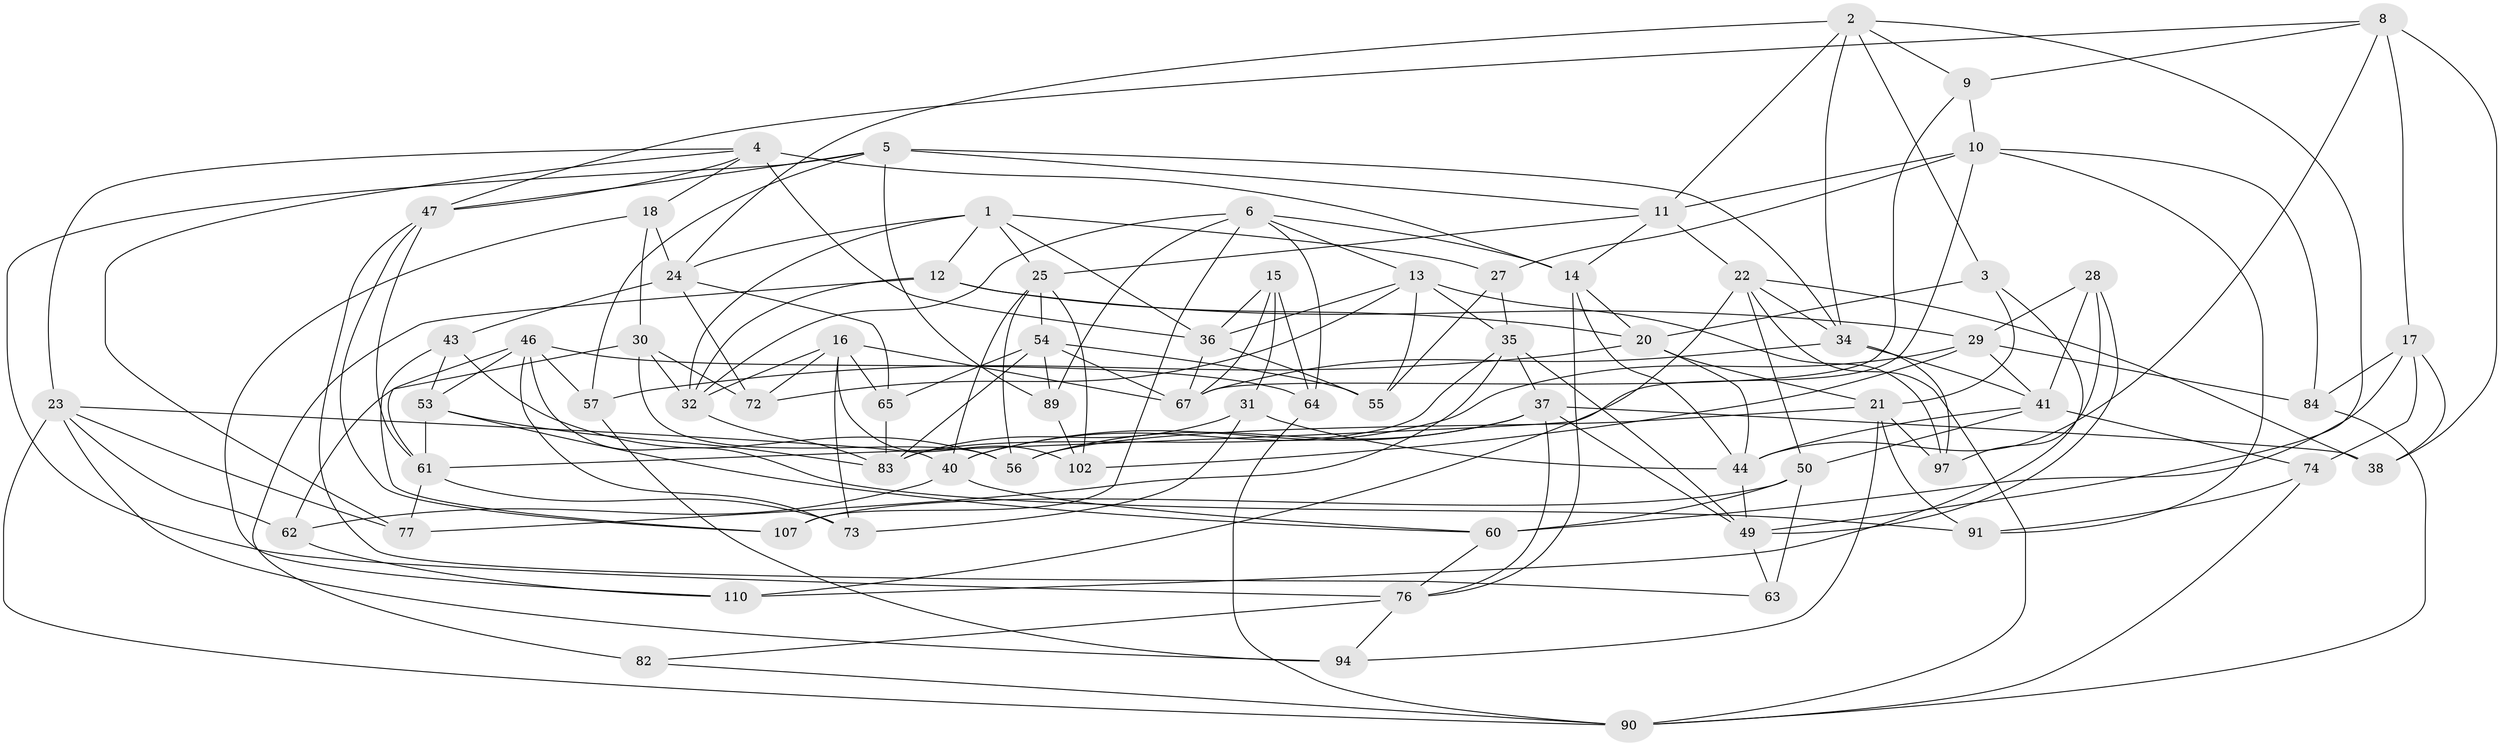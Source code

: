 // original degree distribution, {4: 1.0}
// Generated by graph-tools (version 1.1) at 2025/11/02/27/25 16:11:42]
// undirected, 70 vertices, 177 edges
graph export_dot {
graph [start="1"]
  node [color=gray90,style=filled];
  1 [super="+33"];
  2 [super="+19"];
  3;
  4 [super="+52"];
  5 [super="+7"];
  6 [super="+98"];
  8 [super="+100"];
  9;
  10 [super="+51"];
  11 [super="+66"];
  12 [super="+87"];
  13 [super="+39"];
  14 [super="+103"];
  15;
  16 [super="+86"];
  17 [super="+45"];
  18;
  20 [super="+59"];
  21 [super="+75"];
  22 [super="+111"];
  23 [super="+101"];
  24 [super="+93"];
  25 [super="+26"];
  27;
  28;
  29 [super="+42"];
  30 [super="+96"];
  31;
  32 [super="+105"];
  34 [super="+71"];
  35 [super="+48"];
  36 [super="+81"];
  37 [super="+92"];
  38;
  40 [super="+69"];
  41 [super="+78"];
  43;
  44 [super="+112"];
  46 [super="+108"];
  47 [super="+106"];
  49 [super="+80"];
  50 [super="+88"];
  53 [super="+104"];
  54 [super="+70"];
  55;
  56 [super="+58"];
  57;
  60 [super="+99"];
  61 [super="+68"];
  62;
  63;
  64;
  65;
  67 [super="+95"];
  72;
  73;
  74;
  76 [super="+79"];
  77;
  82;
  83 [super="+85"];
  84;
  89;
  90 [super="+109"];
  91;
  94;
  97;
  102;
  107;
  110;
  1 -- 27;
  1 -- 24;
  1 -- 36;
  1 -- 25;
  1 -- 12;
  1 -- 32;
  2 -- 11;
  2 -- 3;
  2 -- 9;
  2 -- 24;
  2 -- 49;
  2 -- 34;
  3 -- 20;
  3 -- 110;
  3 -- 21;
  4 -- 18;
  4 -- 14;
  4 -- 77;
  4 -- 47;
  4 -- 36;
  4 -- 23;
  5 -- 57;
  5 -- 47;
  5 -- 89;
  5 -- 34;
  5 -- 11;
  5 -- 76;
  6 -- 107;
  6 -- 89;
  6 -- 64;
  6 -- 32;
  6 -- 14;
  6 -- 13;
  8 -- 17 [weight=2];
  8 -- 38;
  8 -- 44;
  8 -- 9;
  8 -- 47;
  9 -- 67;
  9 -- 10;
  10 -- 84;
  10 -- 91;
  10 -- 27;
  10 -- 61;
  10 -- 11;
  11 -- 14;
  11 -- 22;
  11 -- 25;
  12 -- 82 [weight=2];
  12 -- 20;
  12 -- 32;
  12 -- 29;
  13 -- 35;
  13 -- 36;
  13 -- 97;
  13 -- 72;
  13 -- 55;
  14 -- 20;
  14 -- 76;
  14 -- 44;
  15 -- 64;
  15 -- 31;
  15 -- 36;
  15 -- 67;
  16 -- 73;
  16 -- 72;
  16 -- 65;
  16 -- 32;
  16 -- 67;
  16 -- 102;
  17 -- 84;
  17 -- 74;
  17 -- 60;
  17 -- 38;
  18 -- 30;
  18 -- 110;
  18 -- 24;
  20 -- 44;
  20 -- 57;
  20 -- 21;
  21 -- 56;
  21 -- 97;
  21 -- 94;
  21 -- 91;
  22 -- 50;
  22 -- 34;
  22 -- 38;
  22 -- 110;
  22 -- 90;
  23 -- 62;
  23 -- 94;
  23 -- 90;
  23 -- 40;
  23 -- 77;
  24 -- 65;
  24 -- 72;
  24 -- 43;
  25 -- 102;
  25 -- 40;
  25 -- 56;
  25 -- 54;
  27 -- 55;
  27 -- 35;
  28 -- 97;
  28 -- 41;
  28 -- 29;
  28 -- 49;
  29 -- 84;
  29 -- 102;
  29 -- 40;
  29 -- 41;
  30 -- 72;
  30 -- 32;
  30 -- 56 [weight=2];
  30 -- 62;
  31 -- 44;
  31 -- 73;
  31 -- 83;
  32 -- 83;
  34 -- 97;
  34 -- 41;
  34 -- 67;
  35 -- 77;
  35 -- 37;
  35 -- 49;
  35 -- 83;
  36 -- 67;
  36 -- 55;
  37 -- 49;
  37 -- 38;
  37 -- 40;
  37 -- 56;
  37 -- 76;
  40 -- 60;
  40 -- 62;
  41 -- 74;
  41 -- 44;
  41 -- 50;
  43 -- 53;
  43 -- 107;
  43 -- 56;
  44 -- 49;
  46 -- 64;
  46 -- 57;
  46 -- 73;
  46 -- 91;
  46 -- 61;
  46 -- 53;
  47 -- 63;
  47 -- 107;
  47 -- 61;
  49 -- 63;
  50 -- 63 [weight=2];
  50 -- 107;
  50 -- 60;
  53 -- 60 [weight=2];
  53 -- 61;
  53 -- 83;
  54 -- 55;
  54 -- 65;
  54 -- 89;
  54 -- 83;
  54 -- 67;
  57 -- 94;
  60 -- 76;
  61 -- 73;
  61 -- 77;
  62 -- 110;
  64 -- 90;
  65 -- 83;
  74 -- 91;
  74 -- 90;
  76 -- 94;
  76 -- 82;
  82 -- 90;
  84 -- 90;
  89 -- 102;
}
